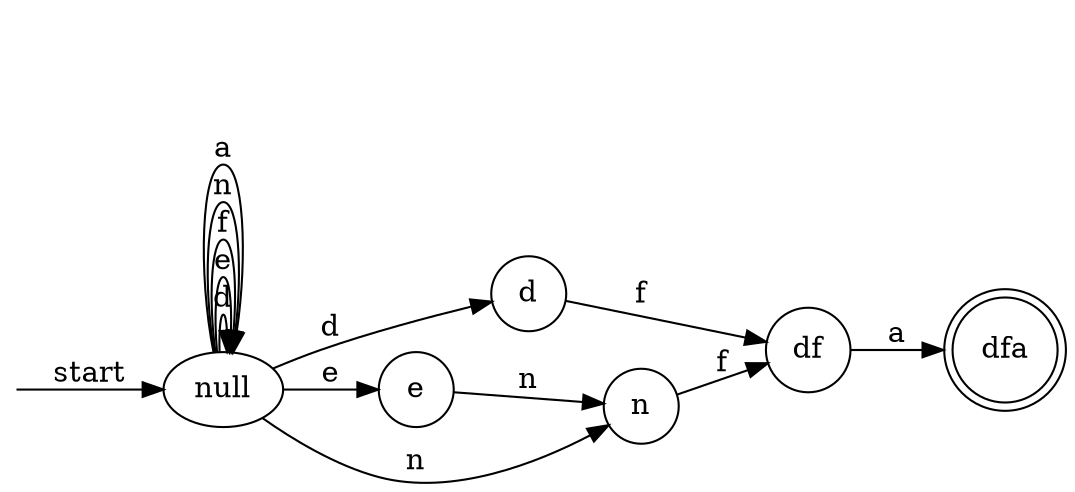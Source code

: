 digraph dfa {
    rankdir = LR;
    __start [style = invis, shape = point];
    __start -> "null" [ label = "start" ];
    node [shape = doublecircle]; "dfa"
    node [shape = circle];
    "null" -> "d" [ label = "d" ];
    "null" -> "null" [ label = "d" ];
    "d" -> "df" [ label = "f" ];
    "df" -> "dfa" [ label = "a" ];
    "null" -> "e" [ label = "e" ];
    "null" -> "null" [ label = "e" ];
    "e" -> "n" [ label = "n" ];
    "null" -> "null" [ label = "f" ];
    "null" -> "n" [ label = "n" ];
    "null" -> "null" [ label = "n" ];
    "null" -> "null" [ label = "a" ];
    "n" -> "df" [ label = "f" ];
}
